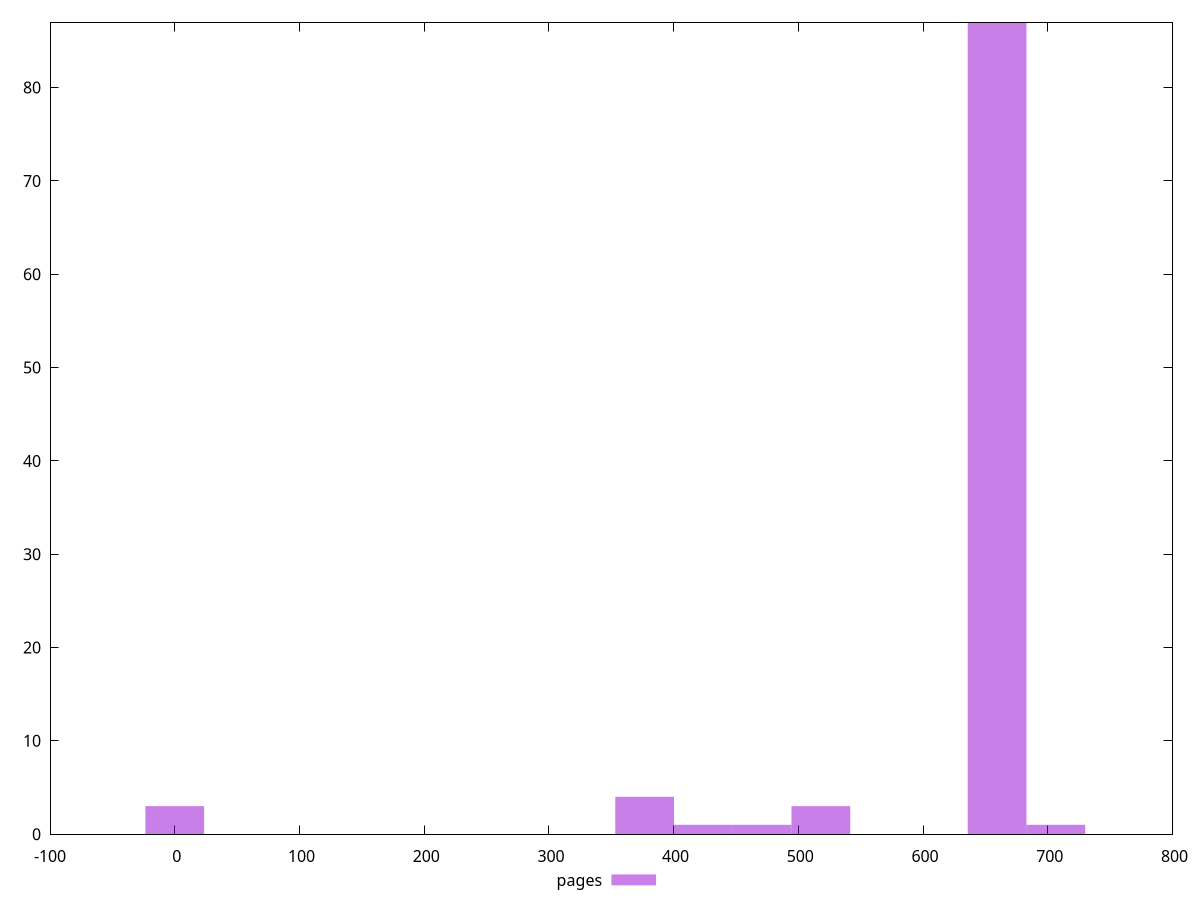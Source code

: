 $_pages <<EOF
423.8744300453075 1
659.3602245149228 87
376.77727115138447 4
0 3
706.4573834088459 1
518.0687478331537 3
470.97158893923057 1
EOF
set key outside below
set terminal pngcairo
set output "report_00005_2020-11-02T22-26-11.212Z/uses-rel-preload/pages//raw_hist.png"
set yrange [0:87]
set boxwidth 47.09715889392306
set style fill transparent solid 0.5 noborder
plot $_pages title "pages" with boxes ,